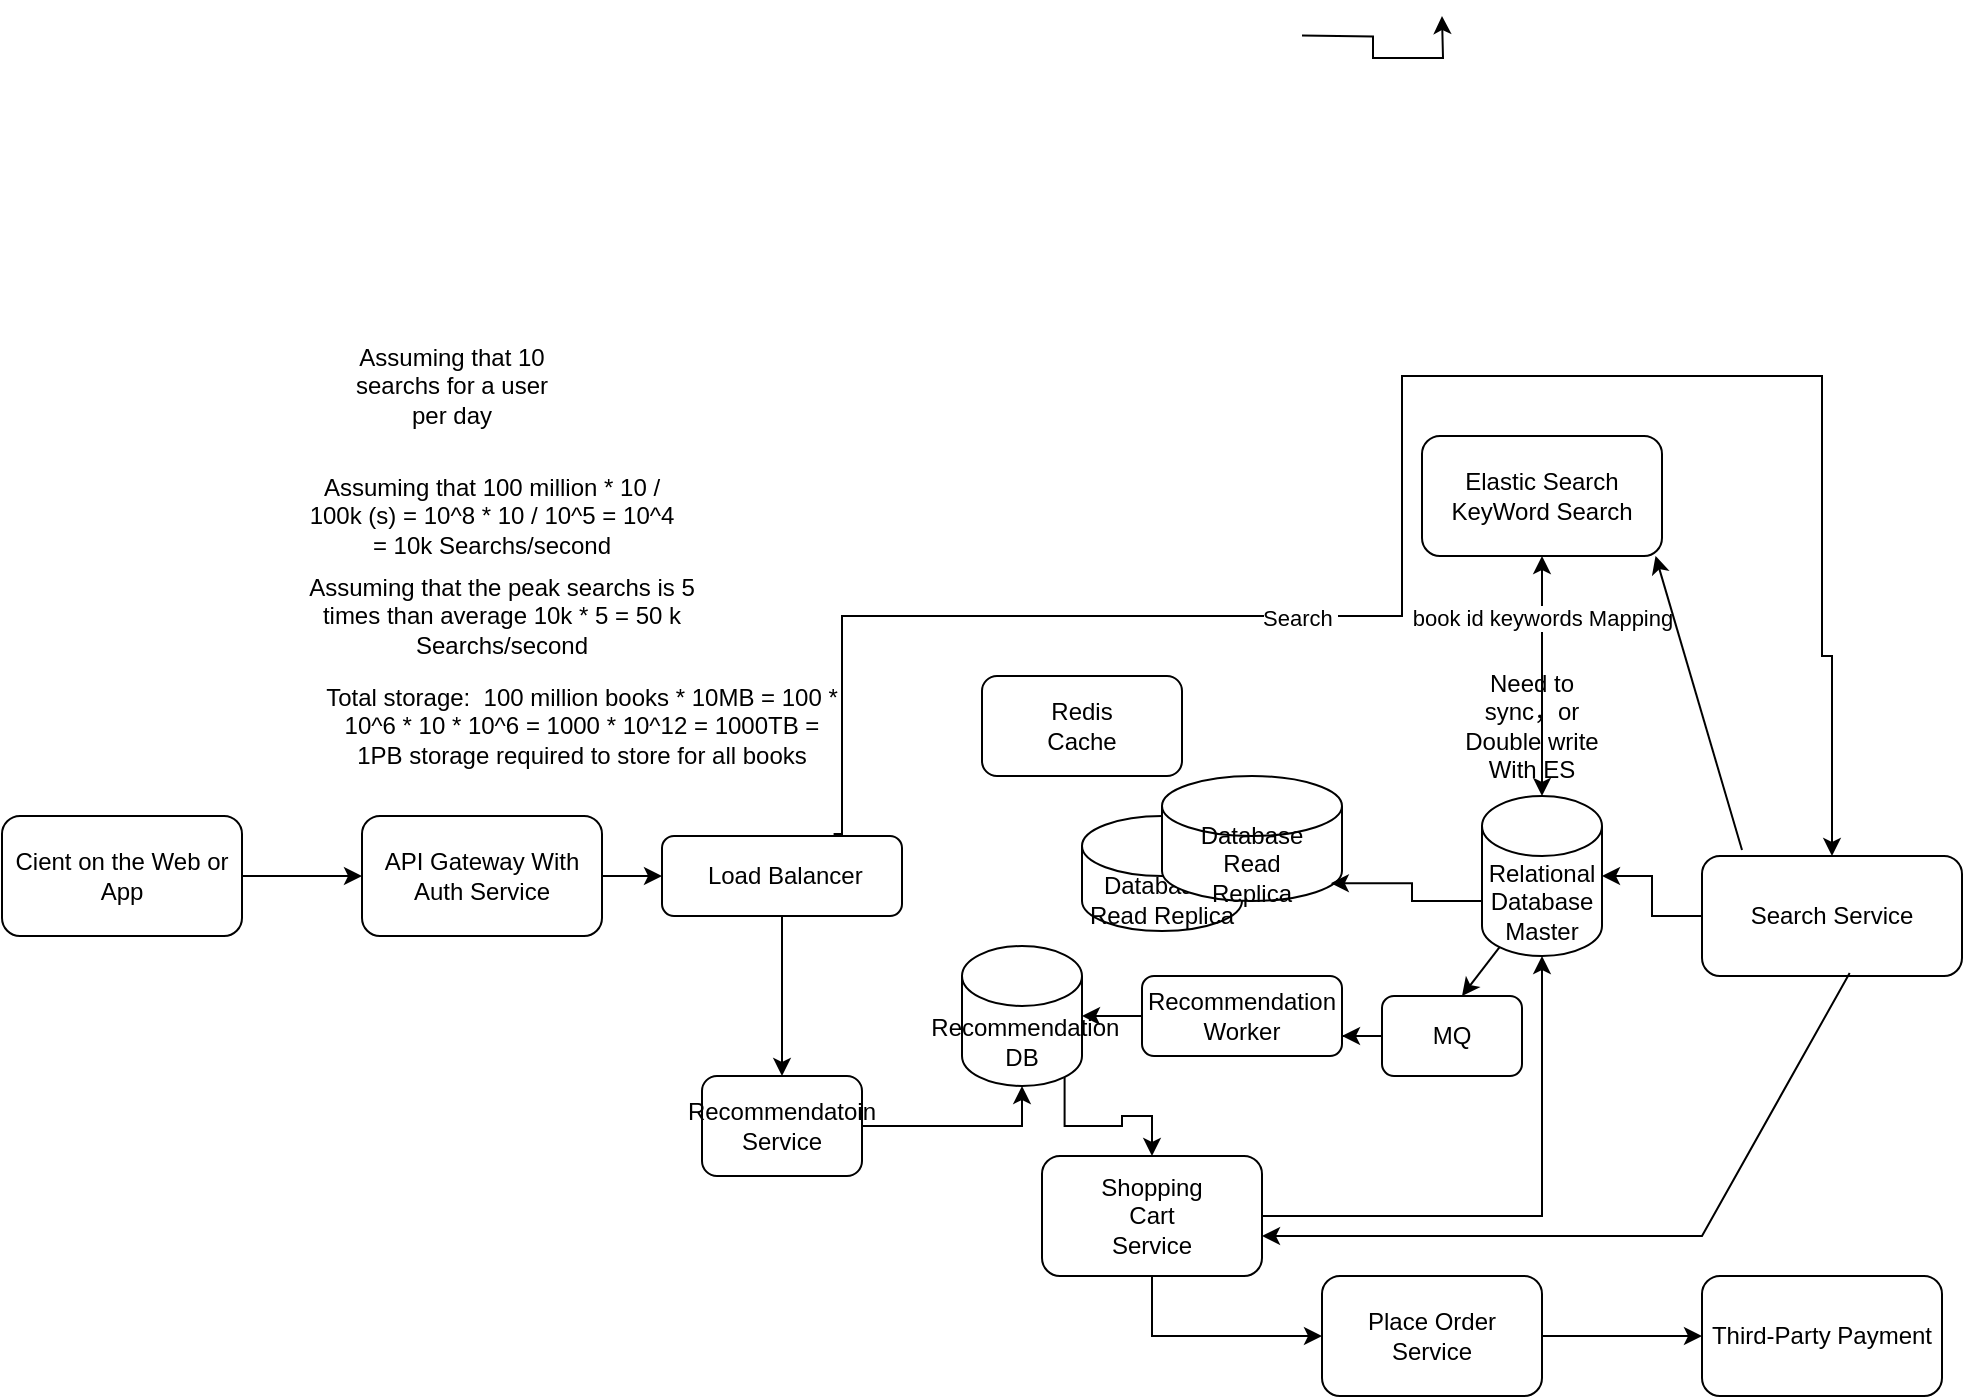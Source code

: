 <mxfile version="26.0.16">
  <diagram name="第 1 页" id="jbLr_YxTGnbmEOmsdvF0">
    <mxGraphModel dx="683" dy="1531" grid="1" gridSize="10" guides="1" tooltips="1" connect="1" arrows="1" fold="1" page="1" pageScale="1" pageWidth="827" pageHeight="1169" math="0" shadow="0">
      <root>
        <mxCell id="0" />
        <mxCell id="1" parent="0" />
        <mxCell id="APJIx1h4CYN2kZLJuxOD-8" value="" style="edgeStyle=orthogonalEdgeStyle;rounded=0;orthogonalLoop=1;jettySize=auto;html=1;" edge="1" parent="1" source="APJIx1h4CYN2kZLJuxOD-6" target="APJIx1h4CYN2kZLJuxOD-7">
          <mxGeometry relative="1" as="geometry" />
        </mxCell>
        <mxCell id="APJIx1h4CYN2kZLJuxOD-6" value="Cient on the Web or App" style="rounded=1;whiteSpace=wrap;html=1;" vertex="1" parent="1">
          <mxGeometry x="100" y="140" width="120" height="60" as="geometry" />
        </mxCell>
        <mxCell id="APJIx1h4CYN2kZLJuxOD-10" value="" style="edgeStyle=orthogonalEdgeStyle;rounded=0;orthogonalLoop=1;jettySize=auto;html=1;" edge="1" parent="1" source="APJIx1h4CYN2kZLJuxOD-7" target="APJIx1h4CYN2kZLJuxOD-9">
          <mxGeometry relative="1" as="geometry" />
        </mxCell>
        <mxCell id="APJIx1h4CYN2kZLJuxOD-7" value="API Gateway With&lt;div&gt;Auth Service&lt;/div&gt;" style="rounded=1;whiteSpace=wrap;html=1;" vertex="1" parent="1">
          <mxGeometry x="280" y="140" width="120" height="60" as="geometry" />
        </mxCell>
        <mxCell id="APJIx1h4CYN2kZLJuxOD-20" style="edgeStyle=orthogonalEdgeStyle;rounded=0;orthogonalLoop=1;jettySize=auto;html=1;exitX=1;exitY=0.5;exitDx=0;exitDy=0;" edge="1" parent="1">
          <mxGeometry relative="1" as="geometry">
            <mxPoint x="820" y="-260.0" as="targetPoint" />
            <mxPoint x="750" y="-250.19" as="sourcePoint" />
          </mxGeometry>
        </mxCell>
        <mxCell id="APJIx1h4CYN2kZLJuxOD-40" style="edgeStyle=orthogonalEdgeStyle;rounded=0;orthogonalLoop=1;jettySize=auto;html=1;" edge="1" parent="1" source="APJIx1h4CYN2kZLJuxOD-9" target="APJIx1h4CYN2kZLJuxOD-39">
          <mxGeometry relative="1" as="geometry" />
        </mxCell>
        <mxCell id="APJIx1h4CYN2kZLJuxOD-47" style="edgeStyle=orthogonalEdgeStyle;rounded=0;orthogonalLoop=1;jettySize=auto;html=1;entryX=0.5;entryY=0;entryDx=0;entryDy=0;exitX=0.715;exitY=-0.025;exitDx=0;exitDy=0;exitPerimeter=0;" edge="1" parent="1" source="APJIx1h4CYN2kZLJuxOD-9" target="APJIx1h4CYN2kZLJuxOD-27">
          <mxGeometry relative="1" as="geometry">
            <mxPoint x="520" y="80" as="sourcePoint" />
            <mxPoint x="1015" y="90" as="targetPoint" />
            <Array as="points">
              <mxPoint x="520" y="149" />
              <mxPoint x="520" y="40" />
              <mxPoint x="800" y="40" />
              <mxPoint x="800" y="-80" />
              <mxPoint x="1010" y="-80" />
              <mxPoint x="1010" y="60" />
              <mxPoint x="1015" y="60" />
            </Array>
          </mxGeometry>
        </mxCell>
        <mxCell id="APJIx1h4CYN2kZLJuxOD-48" value="Search&amp;nbsp;" style="edgeLabel;html=1;align=center;verticalAlign=middle;resizable=0;points=[];" vertex="1" connectable="0" parent="APJIx1h4CYN2kZLJuxOD-47">
          <mxGeometry x="-0.295" y="-1" relative="1" as="geometry">
            <mxPoint as="offset" />
          </mxGeometry>
        </mxCell>
        <mxCell id="APJIx1h4CYN2kZLJuxOD-9" value="&amp;nbsp;Load Balancer" style="rounded=1;whiteSpace=wrap;html=1;" vertex="1" parent="1">
          <mxGeometry x="430" y="150" width="120" height="40" as="geometry" />
        </mxCell>
        <mxCell id="APJIx1h4CYN2kZLJuxOD-11" value="&lt;div&gt;Relational&lt;/div&gt;Database&lt;div&gt;Master&lt;/div&gt;" style="shape=cylinder3;whiteSpace=wrap;html=1;boundedLbl=1;backgroundOutline=1;size=15;" vertex="1" parent="1">
          <mxGeometry x="840" y="130" width="60" height="80" as="geometry" />
        </mxCell>
        <mxCell id="APJIx1h4CYN2kZLJuxOD-14" value="Elastic Search&lt;div&gt;KeyWord Search&lt;/div&gt;" style="rounded=1;whiteSpace=wrap;html=1;" vertex="1" parent="1">
          <mxGeometry x="810" y="-50" width="120" height="60" as="geometry" />
        </mxCell>
        <mxCell id="APJIx1h4CYN2kZLJuxOD-15" value="" style="endArrow=classic;startArrow=classic;html=1;rounded=0;entryX=0.5;entryY=1;entryDx=0;entryDy=0;" edge="1" parent="1" source="APJIx1h4CYN2kZLJuxOD-11" target="APJIx1h4CYN2kZLJuxOD-14">
          <mxGeometry width="50" height="50" relative="1" as="geometry">
            <mxPoint x="860" y="140" as="sourcePoint" />
            <mxPoint x="910" y="90" as="targetPoint" />
          </mxGeometry>
        </mxCell>
        <mxCell id="APJIx1h4CYN2kZLJuxOD-16" value="book id keywords Mapping" style="edgeLabel;html=1;align=center;verticalAlign=middle;resizable=0;points=[];" vertex="1" connectable="0" parent="APJIx1h4CYN2kZLJuxOD-15">
          <mxGeometry x="-0.006" y="3" relative="1" as="geometry">
            <mxPoint x="3" y="-30" as="offset" />
          </mxGeometry>
        </mxCell>
        <mxCell id="APJIx1h4CYN2kZLJuxOD-17" value="Need to sync，or Double write&lt;div&gt;With ES&lt;/div&gt;" style="text;html=1;align=center;verticalAlign=middle;whiteSpace=wrap;rounded=0;" vertex="1" parent="1">
          <mxGeometry x="830" y="80" width="70" height="30" as="geometry" />
        </mxCell>
        <mxCell id="APJIx1h4CYN2kZLJuxOD-31" style="edgeStyle=orthogonalEdgeStyle;rounded=0;orthogonalLoop=1;jettySize=auto;html=1;" edge="1" parent="1" source="APJIx1h4CYN2kZLJuxOD-19" target="APJIx1h4CYN2kZLJuxOD-11">
          <mxGeometry relative="1" as="geometry" />
        </mxCell>
        <mxCell id="APJIx1h4CYN2kZLJuxOD-34" style="edgeStyle=orthogonalEdgeStyle;rounded=0;orthogonalLoop=1;jettySize=auto;html=1;exitX=0.5;exitY=1;exitDx=0;exitDy=0;entryX=0;entryY=0.5;entryDx=0;entryDy=0;" edge="1" parent="1" source="APJIx1h4CYN2kZLJuxOD-19" target="APJIx1h4CYN2kZLJuxOD-32">
          <mxGeometry relative="1" as="geometry" />
        </mxCell>
        <mxCell id="APJIx1h4CYN2kZLJuxOD-19" value="Shopping&lt;div&gt;Cart&lt;/div&gt;&lt;div&gt;Service&lt;/div&gt;" style="rounded=1;whiteSpace=wrap;html=1;" vertex="1" parent="1">
          <mxGeometry x="620" y="310" width="110" height="60" as="geometry" />
        </mxCell>
        <mxCell id="APJIx1h4CYN2kZLJuxOD-21" value="&lt;div&gt;Redis&lt;/div&gt;Cache" style="rounded=1;whiteSpace=wrap;html=1;" vertex="1" parent="1">
          <mxGeometry x="590" y="70" width="100" height="50" as="geometry" />
        </mxCell>
        <mxCell id="APJIx1h4CYN2kZLJuxOD-22" value="Assuming that 100 million * 10 / 100k (s) = 10^8 * 10 / 10^5 = 10^4 = 10k Searchs/second" style="text;html=1;align=center;verticalAlign=middle;whiteSpace=wrap;rounded=0;" vertex="1" parent="1">
          <mxGeometry x="250" y="-30" width="190" height="40" as="geometry" />
        </mxCell>
        <mxCell id="APJIx1h4CYN2kZLJuxOD-23" value="Assuming that the peak searchs is 5 times than average 10k * 5 = 50 k Searchs/second" style="text;html=1;align=center;verticalAlign=middle;whiteSpace=wrap;rounded=0;" vertex="1" parent="1">
          <mxGeometry x="240" y="20" width="220" height="40" as="geometry" />
        </mxCell>
        <mxCell id="APJIx1h4CYN2kZLJuxOD-24" value="Assuming that 10 searchs for a user per day" style="text;html=1;align=center;verticalAlign=middle;whiteSpace=wrap;rounded=0;" vertex="1" parent="1">
          <mxGeometry x="270" y="-90" width="110" height="30" as="geometry" />
        </mxCell>
        <mxCell id="APJIx1h4CYN2kZLJuxOD-26" value="Total storage:&amp;nbsp; 100 million books * 10MB = 100 * 10^6 * 10 * 10^6 = 1000 * 10^12 = 1000TB = 1PB storage required to store for all books" style="text;html=1;align=center;verticalAlign=middle;whiteSpace=wrap;rounded=0;" vertex="1" parent="1">
          <mxGeometry x="260" y="80" width="260" height="30" as="geometry" />
        </mxCell>
        <mxCell id="APJIx1h4CYN2kZLJuxOD-49" value="" style="edgeStyle=orthogonalEdgeStyle;rounded=0;orthogonalLoop=1;jettySize=auto;html=1;" edge="1" parent="1" source="APJIx1h4CYN2kZLJuxOD-27" target="APJIx1h4CYN2kZLJuxOD-11">
          <mxGeometry relative="1" as="geometry" />
        </mxCell>
        <mxCell id="APJIx1h4CYN2kZLJuxOD-27" value="Search Service" style="rounded=1;whiteSpace=wrap;html=1;" vertex="1" parent="1">
          <mxGeometry x="950" y="160" width="130" height="60" as="geometry" />
        </mxCell>
        <mxCell id="APJIx1h4CYN2kZLJuxOD-28" value="" style="endArrow=classic;html=1;rounded=0;entryX=0.009;entryY=0.555;entryDx=0;entryDy=0;entryPerimeter=0;exitX=0.568;exitY=0.975;exitDx=0;exitDy=0;exitPerimeter=0;" edge="1" parent="1" source="APJIx1h4CYN2kZLJuxOD-27">
          <mxGeometry width="50" height="50" relative="1" as="geometry">
            <mxPoint x="998.08" y="462.34" as="sourcePoint" />
            <mxPoint x="730.0" y="350.0" as="targetPoint" />
            <Array as="points">
              <mxPoint x="950" y="350" />
            </Array>
          </mxGeometry>
        </mxCell>
        <mxCell id="APJIx1h4CYN2kZLJuxOD-35" value="" style="edgeStyle=orthogonalEdgeStyle;rounded=0;orthogonalLoop=1;jettySize=auto;html=1;" edge="1" parent="1" source="APJIx1h4CYN2kZLJuxOD-32" target="APJIx1h4CYN2kZLJuxOD-33">
          <mxGeometry relative="1" as="geometry" />
        </mxCell>
        <mxCell id="APJIx1h4CYN2kZLJuxOD-32" value="Place Order&lt;div&gt;Service&lt;/div&gt;" style="rounded=1;whiteSpace=wrap;html=1;" vertex="1" parent="1">
          <mxGeometry x="760" y="370" width="110" height="60" as="geometry" />
        </mxCell>
        <mxCell id="APJIx1h4CYN2kZLJuxOD-33" value="Third-Party Payment" style="rounded=1;whiteSpace=wrap;html=1;" vertex="1" parent="1">
          <mxGeometry x="950" y="370" width="120" height="60" as="geometry" />
        </mxCell>
        <mxCell id="APJIx1h4CYN2kZLJuxOD-43" style="edgeStyle=orthogonalEdgeStyle;rounded=0;orthogonalLoop=1;jettySize=auto;html=1;exitX=0;exitY=0.5;exitDx=0;exitDy=0;" edge="1" parent="1" source="APJIx1h4CYN2kZLJuxOD-37" target="APJIx1h4CYN2kZLJuxOD-38">
          <mxGeometry relative="1" as="geometry" />
        </mxCell>
        <mxCell id="APJIx1h4CYN2kZLJuxOD-37" value="Recommendation&lt;div&gt;Worker&lt;/div&gt;" style="rounded=1;whiteSpace=wrap;html=1;" vertex="1" parent="1">
          <mxGeometry x="670" y="220" width="100" height="40" as="geometry" />
        </mxCell>
        <mxCell id="APJIx1h4CYN2kZLJuxOD-44" style="edgeStyle=orthogonalEdgeStyle;rounded=0;orthogonalLoop=1;jettySize=auto;html=1;exitX=0.855;exitY=1;exitDx=0;exitDy=-4.35;exitPerimeter=0;" edge="1" parent="1" source="APJIx1h4CYN2kZLJuxOD-38" target="APJIx1h4CYN2kZLJuxOD-19">
          <mxGeometry relative="1" as="geometry" />
        </mxCell>
        <mxCell id="APJIx1h4CYN2kZLJuxOD-38" value="&amp;nbsp;Recommendation&lt;div&gt;DB&lt;/div&gt;" style="shape=cylinder3;whiteSpace=wrap;html=1;boundedLbl=1;backgroundOutline=1;size=15;" vertex="1" parent="1">
          <mxGeometry x="580" y="205" width="60" height="70" as="geometry" />
        </mxCell>
        <mxCell id="APJIx1h4CYN2kZLJuxOD-39" value="Recommendatoin&lt;div&gt;Service&lt;/div&gt;" style="rounded=1;whiteSpace=wrap;html=1;" vertex="1" parent="1">
          <mxGeometry x="450" y="270" width="80" height="50" as="geometry" />
        </mxCell>
        <mxCell id="APJIx1h4CYN2kZLJuxOD-41" style="edgeStyle=orthogonalEdgeStyle;rounded=0;orthogonalLoop=1;jettySize=auto;html=1;entryX=0.5;entryY=1;entryDx=0;entryDy=0;entryPerimeter=0;" edge="1" parent="1" source="APJIx1h4CYN2kZLJuxOD-39" target="APJIx1h4CYN2kZLJuxOD-38">
          <mxGeometry relative="1" as="geometry" />
        </mxCell>
        <mxCell id="APJIx1h4CYN2kZLJuxOD-42" value="" style="endArrow=classic;html=1;rounded=0;exitX=0.145;exitY=1;exitDx=0;exitDy=-4.35;exitPerimeter=0;" edge="1" parent="1" source="APJIx1h4CYN2kZLJuxOD-11">
          <mxGeometry width="50" height="50" relative="1" as="geometry">
            <mxPoint x="760" y="195" as="sourcePoint" />
            <mxPoint x="830" y="230" as="targetPoint" />
          </mxGeometry>
        </mxCell>
        <mxCell id="APJIx1h4CYN2kZLJuxOD-46" value="" style="endArrow=classic;html=1;rounded=0;entryX=0.973;entryY=0.999;entryDx=0;entryDy=0;entryPerimeter=0;" edge="1" parent="1" target="APJIx1h4CYN2kZLJuxOD-14">
          <mxGeometry width="50" height="50" relative="1" as="geometry">
            <mxPoint x="970" y="157" as="sourcePoint" />
            <mxPoint x="1010" y="100" as="targetPoint" />
          </mxGeometry>
        </mxCell>
        <mxCell id="APJIx1h4CYN2kZLJuxOD-52" style="edgeStyle=orthogonalEdgeStyle;rounded=0;orthogonalLoop=1;jettySize=auto;html=1;entryX=1;entryY=0.75;entryDx=0;entryDy=0;" edge="1" parent="1" source="APJIx1h4CYN2kZLJuxOD-51" target="APJIx1h4CYN2kZLJuxOD-37">
          <mxGeometry relative="1" as="geometry" />
        </mxCell>
        <mxCell id="APJIx1h4CYN2kZLJuxOD-51" value="MQ" style="rounded=1;whiteSpace=wrap;html=1;" vertex="1" parent="1">
          <mxGeometry x="790" y="230" width="70" height="40" as="geometry" />
        </mxCell>
        <mxCell id="APJIx1h4CYN2kZLJuxOD-53" value="&lt;div&gt;Databaase&lt;/div&gt;Read Replica" style="shape=cylinder3;whiteSpace=wrap;html=1;boundedLbl=1;backgroundOutline=1;size=15;" vertex="1" parent="1">
          <mxGeometry x="640" y="140" width="80" height="57.5" as="geometry" />
        </mxCell>
        <mxCell id="APJIx1h4CYN2kZLJuxOD-54" value="&lt;div&gt;Database&lt;/div&gt;Read&lt;div&gt;Replica&lt;/div&gt;" style="shape=cylinder3;whiteSpace=wrap;html=1;boundedLbl=1;backgroundOutline=1;size=15;" vertex="1" parent="1">
          <mxGeometry x="680" y="120" width="90" height="62.5" as="geometry" />
        </mxCell>
        <mxCell id="APJIx1h4CYN2kZLJuxOD-55" style="edgeStyle=orthogonalEdgeStyle;rounded=0;orthogonalLoop=1;jettySize=auto;html=1;exitX=0;exitY=0;exitDx=0;exitDy=52.5;exitPerimeter=0;entryX=0.938;entryY=0.858;entryDx=0;entryDy=0;entryPerimeter=0;" edge="1" parent="1" source="APJIx1h4CYN2kZLJuxOD-11" target="APJIx1h4CYN2kZLJuxOD-54">
          <mxGeometry relative="1" as="geometry" />
        </mxCell>
      </root>
    </mxGraphModel>
  </diagram>
</mxfile>
